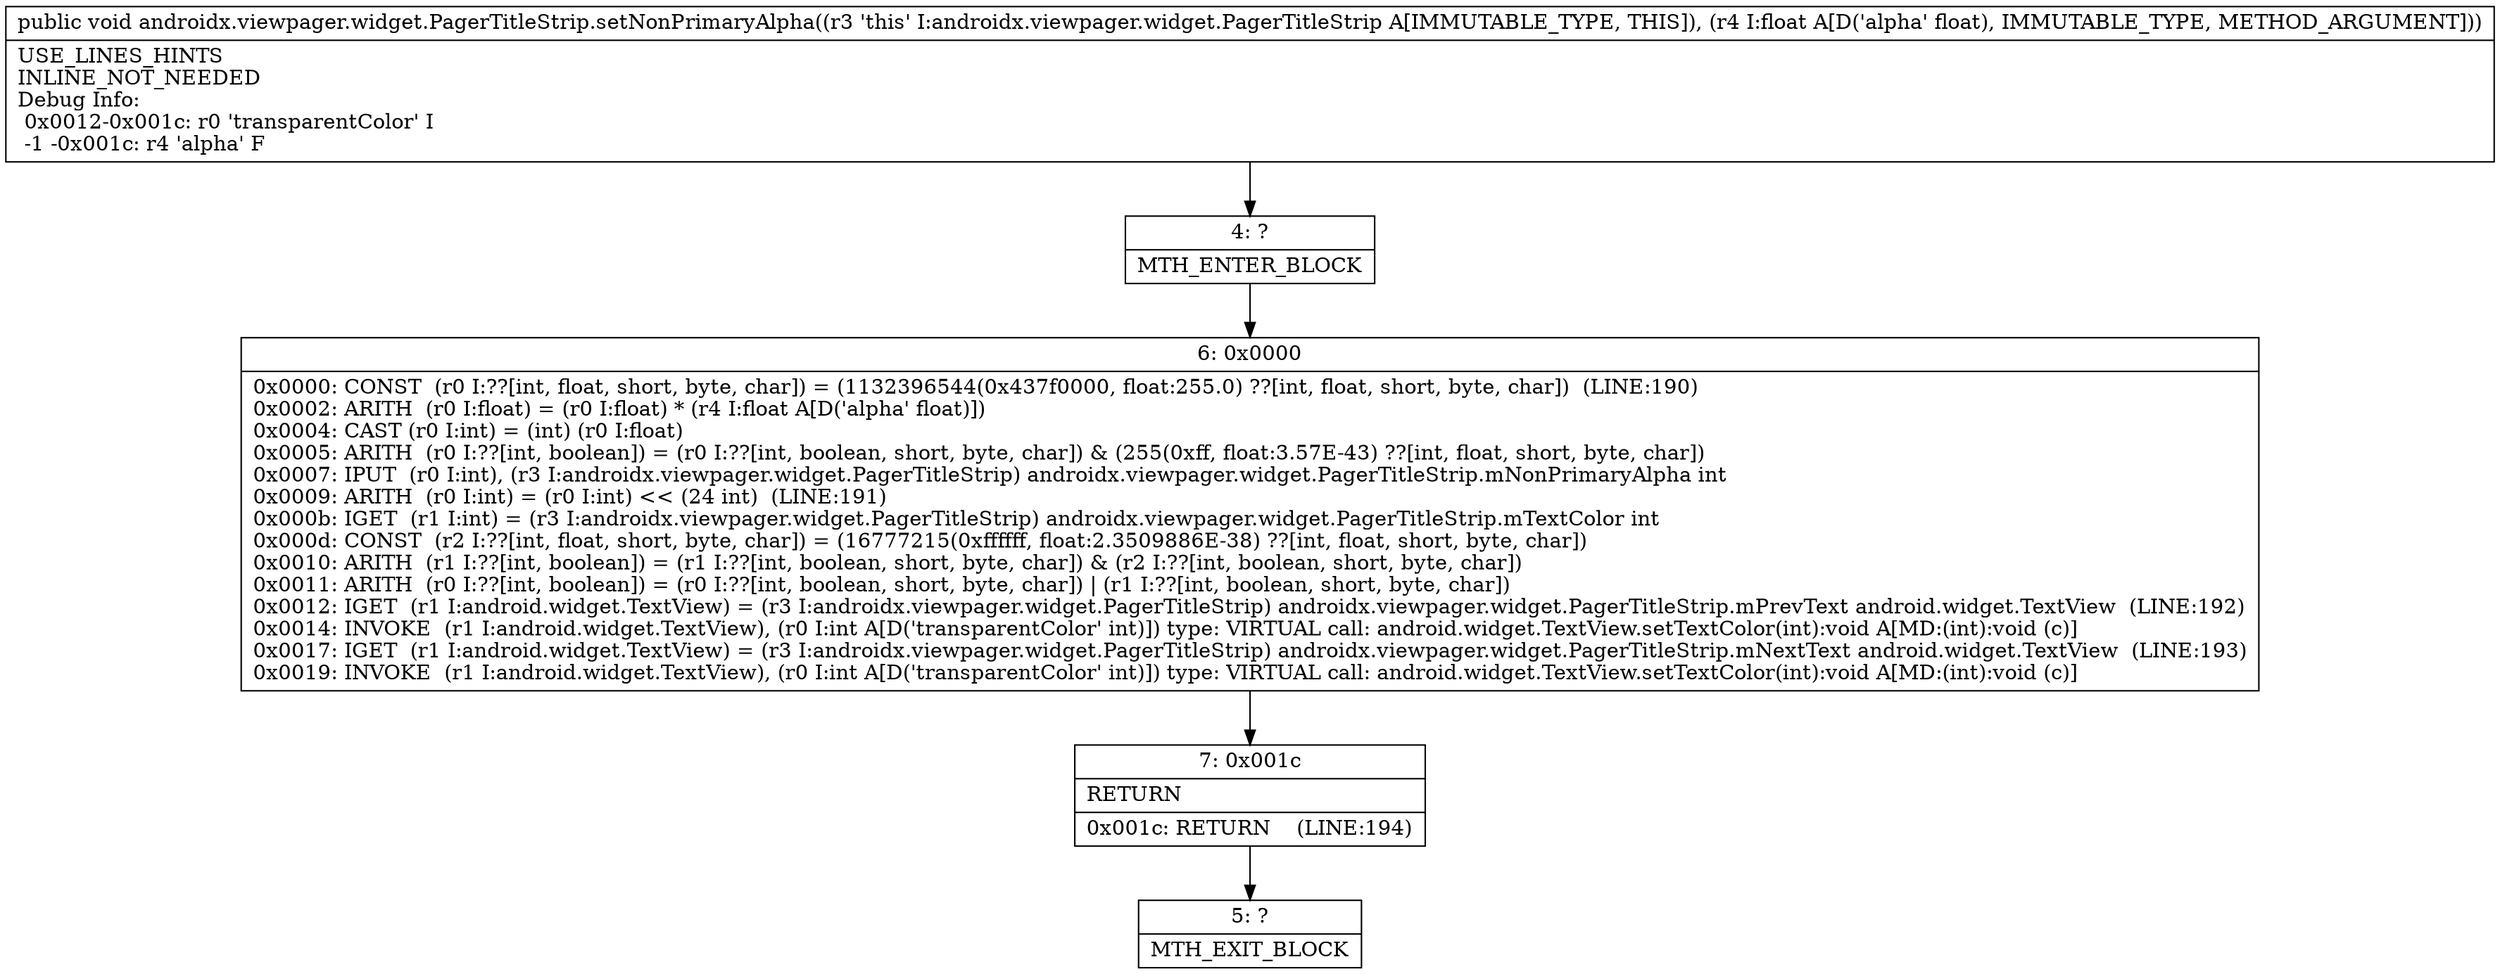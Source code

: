 digraph "CFG forandroidx.viewpager.widget.PagerTitleStrip.setNonPrimaryAlpha(F)V" {
Node_4 [shape=record,label="{4\:\ ?|MTH_ENTER_BLOCK\l}"];
Node_6 [shape=record,label="{6\:\ 0x0000|0x0000: CONST  (r0 I:??[int, float, short, byte, char]) = (1132396544(0x437f0000, float:255.0) ??[int, float, short, byte, char])  (LINE:190)\l0x0002: ARITH  (r0 I:float) = (r0 I:float) * (r4 I:float A[D('alpha' float)]) \l0x0004: CAST (r0 I:int) = (int) (r0 I:float) \l0x0005: ARITH  (r0 I:??[int, boolean]) = (r0 I:??[int, boolean, short, byte, char]) & (255(0xff, float:3.57E\-43) ??[int, float, short, byte, char]) \l0x0007: IPUT  (r0 I:int), (r3 I:androidx.viewpager.widget.PagerTitleStrip) androidx.viewpager.widget.PagerTitleStrip.mNonPrimaryAlpha int \l0x0009: ARITH  (r0 I:int) = (r0 I:int) \<\< (24 int)  (LINE:191)\l0x000b: IGET  (r1 I:int) = (r3 I:androidx.viewpager.widget.PagerTitleStrip) androidx.viewpager.widget.PagerTitleStrip.mTextColor int \l0x000d: CONST  (r2 I:??[int, float, short, byte, char]) = (16777215(0xffffff, float:2.3509886E\-38) ??[int, float, short, byte, char]) \l0x0010: ARITH  (r1 I:??[int, boolean]) = (r1 I:??[int, boolean, short, byte, char]) & (r2 I:??[int, boolean, short, byte, char]) \l0x0011: ARITH  (r0 I:??[int, boolean]) = (r0 I:??[int, boolean, short, byte, char]) \| (r1 I:??[int, boolean, short, byte, char]) \l0x0012: IGET  (r1 I:android.widget.TextView) = (r3 I:androidx.viewpager.widget.PagerTitleStrip) androidx.viewpager.widget.PagerTitleStrip.mPrevText android.widget.TextView  (LINE:192)\l0x0014: INVOKE  (r1 I:android.widget.TextView), (r0 I:int A[D('transparentColor' int)]) type: VIRTUAL call: android.widget.TextView.setTextColor(int):void A[MD:(int):void (c)]\l0x0017: IGET  (r1 I:android.widget.TextView) = (r3 I:androidx.viewpager.widget.PagerTitleStrip) androidx.viewpager.widget.PagerTitleStrip.mNextText android.widget.TextView  (LINE:193)\l0x0019: INVOKE  (r1 I:android.widget.TextView), (r0 I:int A[D('transparentColor' int)]) type: VIRTUAL call: android.widget.TextView.setTextColor(int):void A[MD:(int):void (c)]\l}"];
Node_7 [shape=record,label="{7\:\ 0x001c|RETURN\l|0x001c: RETURN    (LINE:194)\l}"];
Node_5 [shape=record,label="{5\:\ ?|MTH_EXIT_BLOCK\l}"];
MethodNode[shape=record,label="{public void androidx.viewpager.widget.PagerTitleStrip.setNonPrimaryAlpha((r3 'this' I:androidx.viewpager.widget.PagerTitleStrip A[IMMUTABLE_TYPE, THIS]), (r4 I:float A[D('alpha' float), IMMUTABLE_TYPE, METHOD_ARGUMENT]))  | USE_LINES_HINTS\lINLINE_NOT_NEEDED\lDebug Info:\l  0x0012\-0x001c: r0 'transparentColor' I\l  \-1 \-0x001c: r4 'alpha' F\l}"];
MethodNode -> Node_4;Node_4 -> Node_6;
Node_6 -> Node_7;
Node_7 -> Node_5;
}


